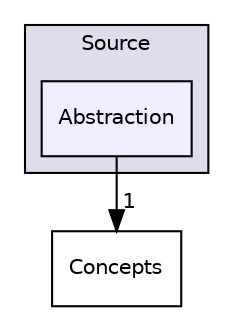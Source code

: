 digraph "Source/Abstraction" {
  compound=true
  node [ fontsize="10", fontname="Helvetica"];
  edge [ labelfontsize="10", labelfontname="Helvetica"];
  subgraph clusterdir_74389ed8173ad57b461b9d623a1f3867 {
    graph [ bgcolor="#ddddee", pencolor="black", label="Source" fontname="Helvetica", fontsize="10", URL="dir_74389ed8173ad57b461b9d623a1f3867.html"]
  dir_9ef54d75f1244f1db9e19ebb3194524d [shape=box, label="Abstraction", style="filled", fillcolor="#eeeeff", pencolor="black", URL="dir_9ef54d75f1244f1db9e19ebb3194524d.html"];
  }
  dir_0a29b30b54e6c1bac77e14662f41f49f [shape=box label="Concepts" URL="dir_0a29b30b54e6c1bac77e14662f41f49f.html"];
  dir_9ef54d75f1244f1db9e19ebb3194524d->dir_0a29b30b54e6c1bac77e14662f41f49f [headlabel="1", labeldistance=1.5 headhref="dir_000001_000002.html"];
}
